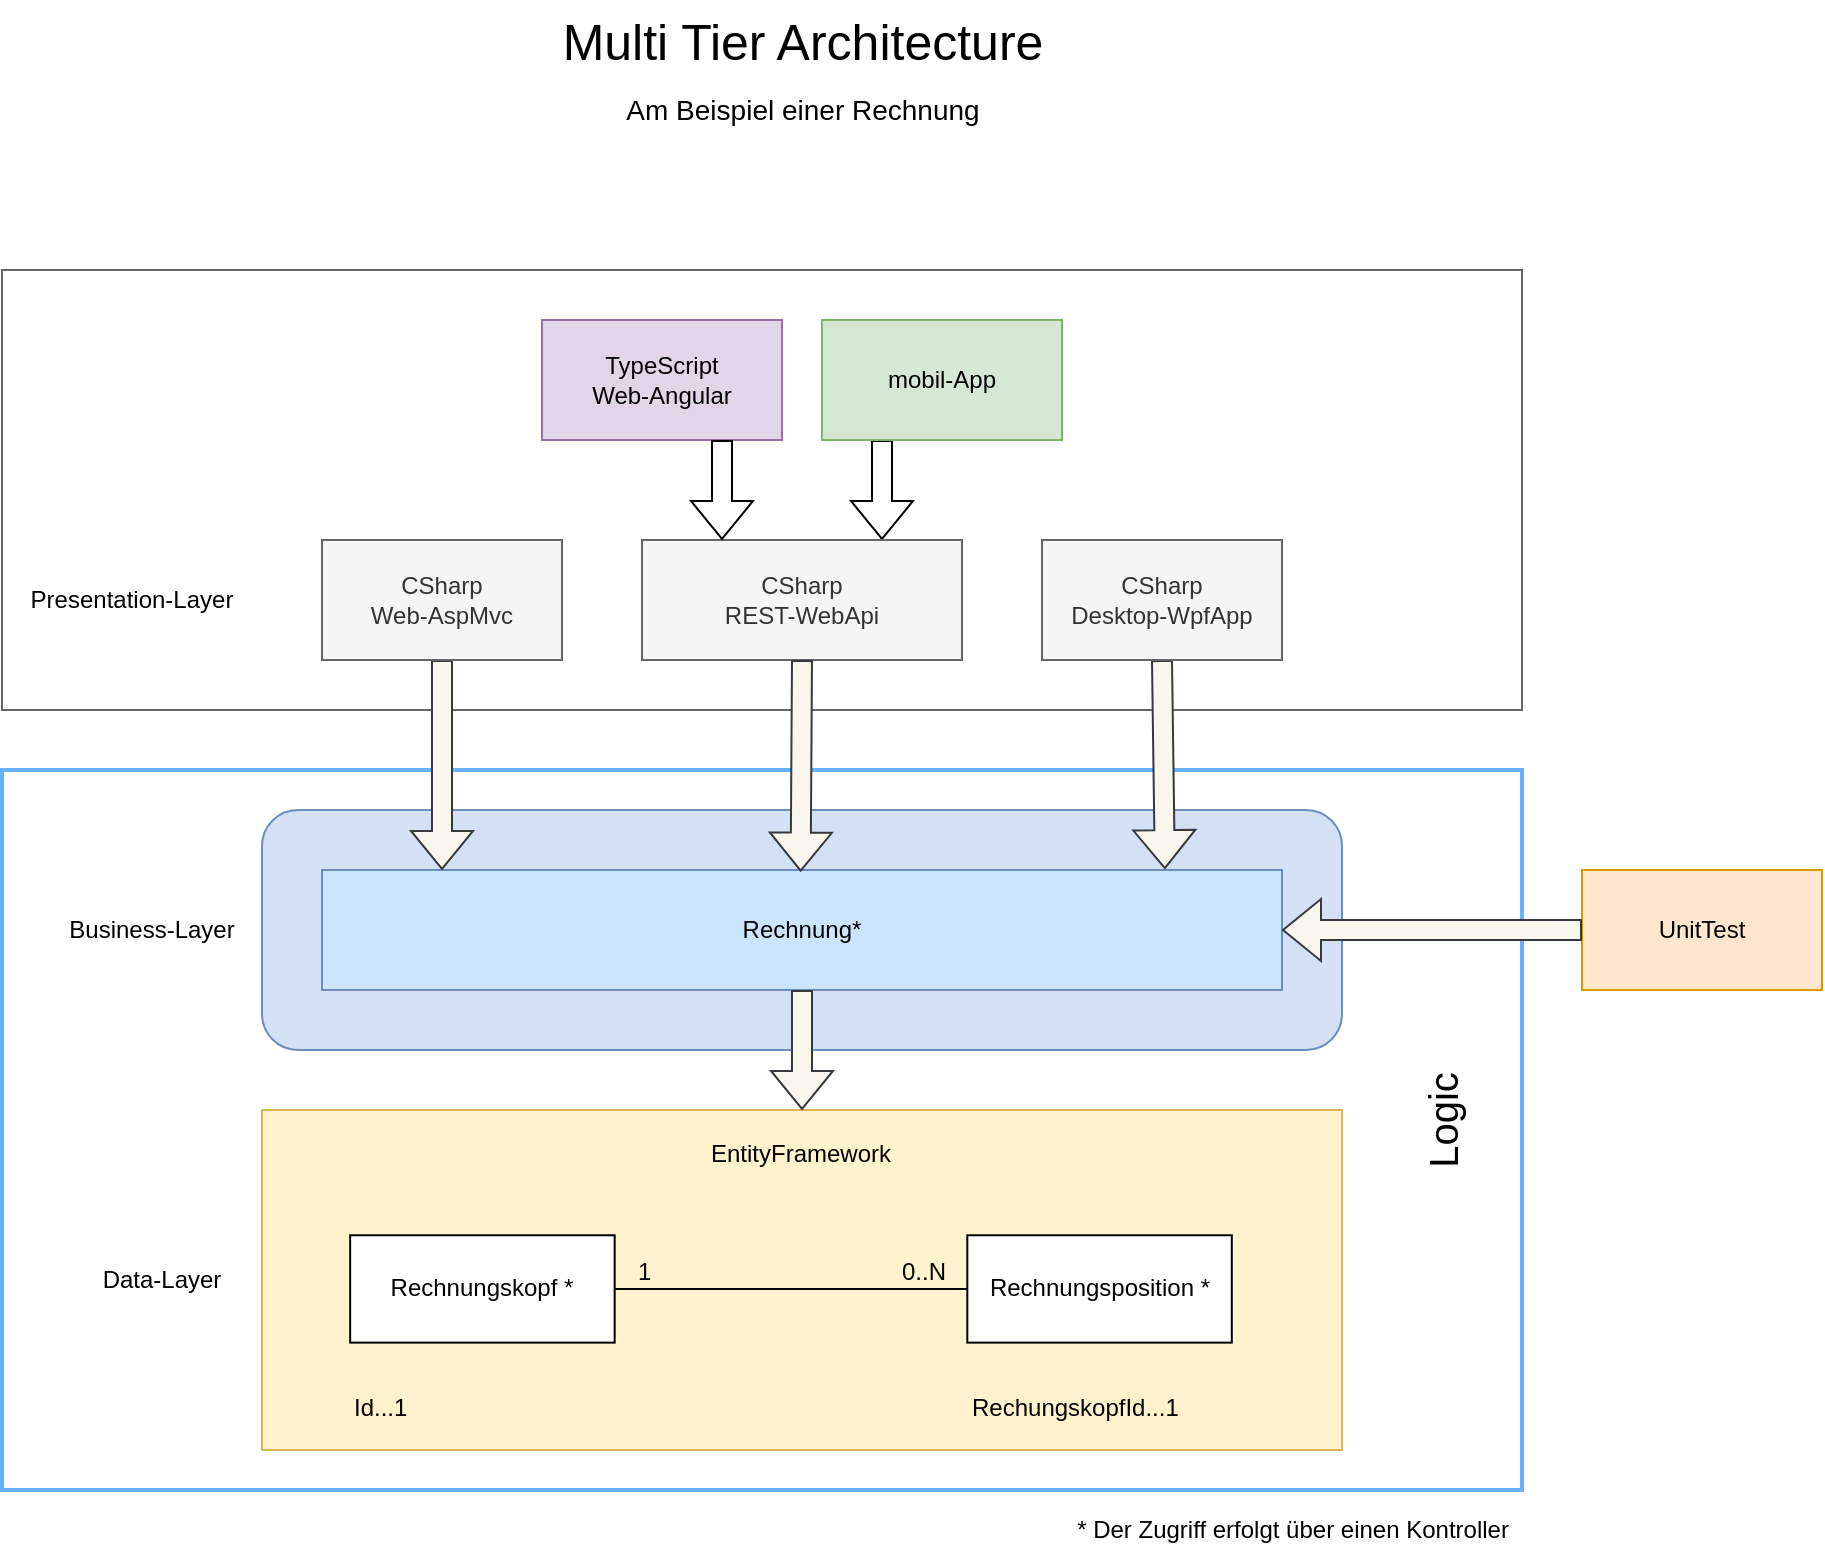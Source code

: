 <mxfile version="16.5.3" type="device"><diagram id="W5YRSj3W6MZfnBDqK3eb" name="MultiTierArchitecture"><mxGraphModel dx="2574" dy="1481" grid="1" gridSize="10" guides="1" tooltips="1" connect="1" arrows="1" fold="1" page="1" pageScale="1" pageWidth="1169" pageHeight="827" math="0" shadow="0"><root><mxCell id="0"/><mxCell id="1" parent="0"/><mxCell id="n8LMWCgoXXsJJkWr9dZT-24" value="" style="rounded=0;whiteSpace=wrap;html=1;fillColor=none;strokeWidth=2;strokeColor=#66B2FF;" parent="1" vertex="1"><mxGeometry x="200" y="420" width="760" height="360" as="geometry"/></mxCell><mxCell id="uurNbzMFs-Baidkk6sMr-1" value="" style="rounded=1;whiteSpace=wrap;html=1;fillColor=#D4E1F5;strokeColor=#6c8ebf;" vertex="1" parent="1"><mxGeometry x="330" y="440" width="540" height="120" as="geometry"/></mxCell><mxCell id="HMJVqWf7IiOBQuL2oSsu-4" value="" style="rounded=0;whiteSpace=wrap;html=1;fillColor=none;fontColor=#333333;strokeColor=#666666;" parent="1" vertex="1"><mxGeometry x="200" y="170" width="760" height="220" as="geometry"/></mxCell><mxCell id="n8LMWCgoXXsJJkWr9dZT-11" value="" style="group;fillColor=#fff2cc;strokeColor=#d6b656;" parent="1" vertex="1" connectable="0"><mxGeometry x="330" y="590" width="540" height="170" as="geometry"/></mxCell><mxCell id="n8LMWCgoXXsJJkWr9dZT-9" value="" style="rounded=0;whiteSpace=wrap;html=1;fillColor=#fff2cc;strokeColor=#d6b656;" parent="n8LMWCgoXXsJJkWr9dZT-11" vertex="1"><mxGeometry width="540" height="170" as="geometry"/></mxCell><mxCell id="n8LMWCgoXXsJJkWr9dZT-1" value="Rechnungskopf *" style="rounded=0;whiteSpace=wrap;html=1;" parent="n8LMWCgoXXsJJkWr9dZT-11" vertex="1"><mxGeometry x="44.082" y="62.632" width="132.245" height="53.684" as="geometry"/></mxCell><mxCell id="n8LMWCgoXXsJJkWr9dZT-2" value="Rechnungsposition *" style="rounded=0;whiteSpace=wrap;html=1;" parent="n8LMWCgoXXsJJkWr9dZT-11" vertex="1"><mxGeometry x="352.653" y="62.632" width="132.245" height="53.684" as="geometry"/></mxCell><mxCell id="n8LMWCgoXXsJJkWr9dZT-3" value="" style="endArrow=none;html=1;rounded=0;exitX=1;exitY=0.5;exitDx=0;exitDy=0;entryX=0;entryY=0.5;entryDx=0;entryDy=0;" parent="n8LMWCgoXXsJJkWr9dZT-11" source="n8LMWCgoXXsJJkWr9dZT-1" target="n8LMWCgoXXsJJkWr9dZT-2" edge="1"><mxGeometry relative="1" as="geometry"><mxPoint x="198.367" y="170" as="sourcePoint"/><mxPoint x="374.694" y="170" as="targetPoint"/></mxGeometry></mxCell><mxCell id="n8LMWCgoXXsJJkWr9dZT-4" value="1" style="resizable=0;html=1;align=left;verticalAlign=bottom;" parent="n8LMWCgoXXsJJkWr9dZT-3" connectable="0" vertex="1"><mxGeometry x="-1" relative="1" as="geometry"><mxPoint x="10" as="offset"/></mxGeometry></mxCell><mxCell id="n8LMWCgoXXsJJkWr9dZT-5" value="0..N" style="resizable=0;html=1;align=right;verticalAlign=bottom;" parent="n8LMWCgoXXsJJkWr9dZT-3" connectable="0" vertex="1"><mxGeometry x="1" relative="1" as="geometry"><mxPoint x="-10" as="offset"/></mxGeometry></mxCell><mxCell id="n8LMWCgoXXsJJkWr9dZT-6" value="RechungskopfId...1" style="text;html=1;strokeColor=none;fillColor=none;align=left;verticalAlign=middle;whiteSpace=wrap;rounded=0;" parent="n8LMWCgoXXsJJkWr9dZT-11" vertex="1"><mxGeometry x="352.653" y="135.995" width="121.224" height="26.842" as="geometry"/></mxCell><mxCell id="n8LMWCgoXXsJJkWr9dZT-8" value="Id...1" style="text;html=1;strokeColor=none;fillColor=none;align=left;verticalAlign=middle;whiteSpace=wrap;rounded=0;" parent="n8LMWCgoXXsJJkWr9dZT-11" vertex="1"><mxGeometry x="44.082" y="135.995" width="66.122" height="26.842" as="geometry"/></mxCell><mxCell id="HMJVqWf7IiOBQuL2oSsu-5" value="EntityFramework" style="text;html=1;align=center;verticalAlign=middle;resizable=0;points=[];autosize=1;strokeColor=none;fillColor=none;" parent="n8LMWCgoXXsJJkWr9dZT-11" vertex="1"><mxGeometry x="213.75" y="12.143" width="110" height="20" as="geometry"/></mxCell><mxCell id="n8LMWCgoXXsJJkWr9dZT-12" value="Rechnung*" style="rounded=0;whiteSpace=wrap;html=1;fillColor=#CCE5FF;strokeColor=#6c8ebf;" parent="1" vertex="1"><mxGeometry x="360" y="470" width="480" height="60" as="geometry"/></mxCell><mxCell id="n8LMWCgoXXsJJkWr9dZT-13" value="" style="shape=flexArrow;endArrow=classic;html=1;rounded=0;entryX=0.5;entryY=0;entryDx=0;entryDy=0;fillColor=#f9f7ed;strokeColor=#36393d;" parent="1" source="n8LMWCgoXXsJJkWr9dZT-12" target="n8LMWCgoXXsJJkWr9dZT-9" edge="1"><mxGeometry width="50" height="50" relative="1" as="geometry"><mxPoint x="560" y="580" as="sourcePoint"/><mxPoint x="610" y="530" as="targetPoint"/></mxGeometry></mxCell><mxCell id="n8LMWCgoXXsJJkWr9dZT-17" value="" style="shape=flexArrow;endArrow=classic;html=1;rounded=0;exitX=0.5;exitY=1;exitDx=0;exitDy=0;fillColor=#f9f7ed;strokeColor=#36393d;" parent="1" source="n8LMWCgoXXsJJkWr9dZT-14" edge="1"><mxGeometry width="50" height="50" relative="1" as="geometry"><mxPoint x="430" y="460" as="sourcePoint"/><mxPoint x="420" y="470" as="targetPoint"/></mxGeometry></mxCell><mxCell id="n8LMWCgoXXsJJkWr9dZT-18" value="" style="shape=flexArrow;endArrow=classic;html=1;rounded=0;exitX=0.25;exitY=1;exitDx=0;exitDy=0;entryX=0.75;entryY=0;entryDx=0;entryDy=0;" parent="1" source="IOsh48WxY6k-7GHKG5VR-7" target="HMJVqWf7IiOBQuL2oSsu-1" edge="1"><mxGeometry width="50" height="50" relative="1" as="geometry"><mxPoint x="645" y="255" as="sourcePoint"/><mxPoint x="530" y="470" as="targetPoint"/></mxGeometry></mxCell><mxCell id="n8LMWCgoXXsJJkWr9dZT-19" value="" style="shape=flexArrow;endArrow=classic;html=1;rounded=0;exitX=0.5;exitY=1;exitDx=0;exitDy=0;entryX=0.878;entryY=-0.007;entryDx=0;entryDy=0;entryPerimeter=0;fillColor=#f9f7ed;strokeColor=#36393d;" parent="1" source="n8LMWCgoXXsJJkWr9dZT-16" target="n8LMWCgoXXsJJkWr9dZT-12" edge="1"><mxGeometry width="50" height="50" relative="1" as="geometry"><mxPoint x="700" y="450" as="sourcePoint"/><mxPoint x="750" y="400" as="targetPoint"/></mxGeometry></mxCell><mxCell id="n8LMWCgoXXsJJkWr9dZT-20" value="Data-Layer" style="text;html=1;strokeColor=none;fillColor=none;align=center;verticalAlign=middle;whiteSpace=wrap;rounded=0;" parent="1" vertex="1"><mxGeometry x="240" y="660" width="80" height="30" as="geometry"/></mxCell><mxCell id="n8LMWCgoXXsJJkWr9dZT-21" value="Business-Layer" style="text;html=1;strokeColor=none;fillColor=none;align=center;verticalAlign=middle;whiteSpace=wrap;rounded=0;" parent="1" vertex="1"><mxGeometry x="230" y="485" width="90" height="30" as="geometry"/></mxCell><mxCell id="n8LMWCgoXXsJJkWr9dZT-22" value="Presentation-Layer" style="text;html=1;strokeColor=none;fillColor=none;align=center;verticalAlign=middle;whiteSpace=wrap;rounded=0;" parent="1" vertex="1"><mxGeometry x="205" y="320" width="120" height="30" as="geometry"/></mxCell><mxCell id="n8LMWCgoXXsJJkWr9dZT-14" value="CSharp&lt;br&gt;Web-AspMvc" style="rounded=0;whiteSpace=wrap;html=1;fillColor=#f5f5f5;fontColor=#333333;strokeColor=#666666;" parent="1" vertex="1"><mxGeometry x="360" y="305" width="120" height="60" as="geometry"/></mxCell><mxCell id="n8LMWCgoXXsJJkWr9dZT-16" value="CSharp&lt;br&gt;Desktop-WpfApp" style="rounded=0;whiteSpace=wrap;html=1;fillColor=#f5f5f5;fontColor=#333333;strokeColor=#666666;" parent="1" vertex="1"><mxGeometry x="720" y="305" width="120" height="60" as="geometry"/></mxCell><mxCell id="yFZsA0x_i3ubHFBl4OoS-1" value="Logic" style="text;html=1;strokeColor=none;fillColor=none;align=center;verticalAlign=middle;whiteSpace=wrap;rounded=0;rotation=-90;fontSize=20;fontStyle=0" parent="1" vertex="1"><mxGeometry x="870" y="580" width="100" height="30" as="geometry"/></mxCell><mxCell id="Rxnd5S0OolpYgeAqv0LU-1" value="Multi Tier Architecture" style="text;html=1;align=center;verticalAlign=middle;resizable=0;points=[];autosize=1;strokeColor=none;fillColor=none;fontSize=25;" parent="1" vertex="1"><mxGeometry x="470" y="35" width="260" height="40" as="geometry"/></mxCell><mxCell id="Rxnd5S0OolpYgeAqv0LU-2" value="Am Beispiel einer Rechnung" style="text;html=1;align=center;verticalAlign=middle;resizable=0;points=[];autosize=1;strokeColor=none;fillColor=none;fontSize=14;" parent="1" vertex="1"><mxGeometry x="505" y="80" width="190" height="20" as="geometry"/></mxCell><mxCell id="HMJVqWf7IiOBQuL2oSsu-1" value="CSharp&lt;br&gt;REST-WebApi" style="rounded=0;whiteSpace=wrap;html=1;fillColor=#f5f5f5;fontColor=#333333;strokeColor=#666666;" parent="1" vertex="1"><mxGeometry x="520" y="305" width="160" height="60" as="geometry"/></mxCell><mxCell id="HMJVqWf7IiOBQuL2oSsu-2" style="edgeStyle=orthogonalEdgeStyle;rounded=0;orthogonalLoop=1;jettySize=auto;html=1;exitX=0.5;exitY=1;exitDx=0;exitDy=0;" parent="1" source="n8LMWCgoXXsJJkWr9dZT-16" target="n8LMWCgoXXsJJkWr9dZT-16" edge="1"><mxGeometry relative="1" as="geometry"/></mxCell><mxCell id="HMJVqWf7IiOBQuL2oSsu-3" value="" style="shape=flexArrow;endArrow=classic;html=1;rounded=0;exitX=0.5;exitY=1;exitDx=0;exitDy=0;entryX=0.959;entryY=0.027;entryDx=0;entryDy=0;entryPerimeter=0;fillColor=#f9f7ed;strokeColor=#36393d;" parent="1" source="HMJVqWf7IiOBQuL2oSsu-1" edge="1"><mxGeometry width="50" height="50" relative="1" as="geometry"><mxPoint x="599" y="379.19" as="sourcePoint"/><mxPoint x="599.32" y="470.81" as="targetPoint"/></mxGeometry></mxCell><mxCell id="v8hDT56fojwyHg1BNEwk-1" value="* Der Zugriff erfolgt über einen Kontroller" style="text;html=1;align=center;verticalAlign=middle;resizable=0;points=[];autosize=1;strokeColor=none;fillColor=none;" parent="1" vertex="1"><mxGeometry x="730" y="790" width="230" height="20" as="geometry"/></mxCell><mxCell id="IOsh48WxY6k-7GHKG5VR-2" value="TypeScript&lt;br&gt;Web-Angular" style="rounded=0;whiteSpace=wrap;html=1;fillColor=#e1d5e7;strokeColor=#9673a6;" parent="1" vertex="1"><mxGeometry x="470" y="195" width="120" height="60" as="geometry"/></mxCell><mxCell id="IOsh48WxY6k-7GHKG5VR-3" value="" style="shape=flexArrow;endArrow=classic;html=1;rounded=0;entryX=0.25;entryY=0;entryDx=0;entryDy=0;exitX=0.75;exitY=1;exitDx=0;exitDy=0;" parent="1" source="IOsh48WxY6k-7GHKG5VR-2" target="HMJVqWf7IiOBQuL2oSsu-1" edge="1"><mxGeometry width="50" height="50" relative="1" as="geometry"><mxPoint x="640" y="265" as="sourcePoint"/><mxPoint x="640" y="315" as="targetPoint"/></mxGeometry></mxCell><mxCell id="IOsh48WxY6k-7GHKG5VR-5" value="UnitTest" style="rounded=0;whiteSpace=wrap;html=1;fillColor=#ffe6cc;strokeColor=#d79b00;" parent="1" vertex="1"><mxGeometry x="990" y="470" width="120" height="60" as="geometry"/></mxCell><mxCell id="IOsh48WxY6k-7GHKG5VR-6" value="" style="shape=flexArrow;endArrow=classic;html=1;rounded=0;exitX=0;exitY=0.5;exitDx=0;exitDy=0;fillColor=#f9f7ed;strokeColor=#36393d;" parent="1" source="IOsh48WxY6k-7GHKG5VR-5" target="n8LMWCgoXXsJJkWr9dZT-12" edge="1"><mxGeometry width="50" height="50" relative="1" as="geometry"><mxPoint x="790" y="375" as="sourcePoint"/><mxPoint x="791.44" y="479.58" as="targetPoint"/></mxGeometry></mxCell><mxCell id="IOsh48WxY6k-7GHKG5VR-7" value="mobil-App" style="rounded=0;whiteSpace=wrap;html=1;fillColor=#D5E8D4;strokeColor=#82b366;" parent="1" vertex="1"><mxGeometry x="610" y="195" width="120" height="60" as="geometry"/></mxCell></root></mxGraphModel></diagram></mxfile>
